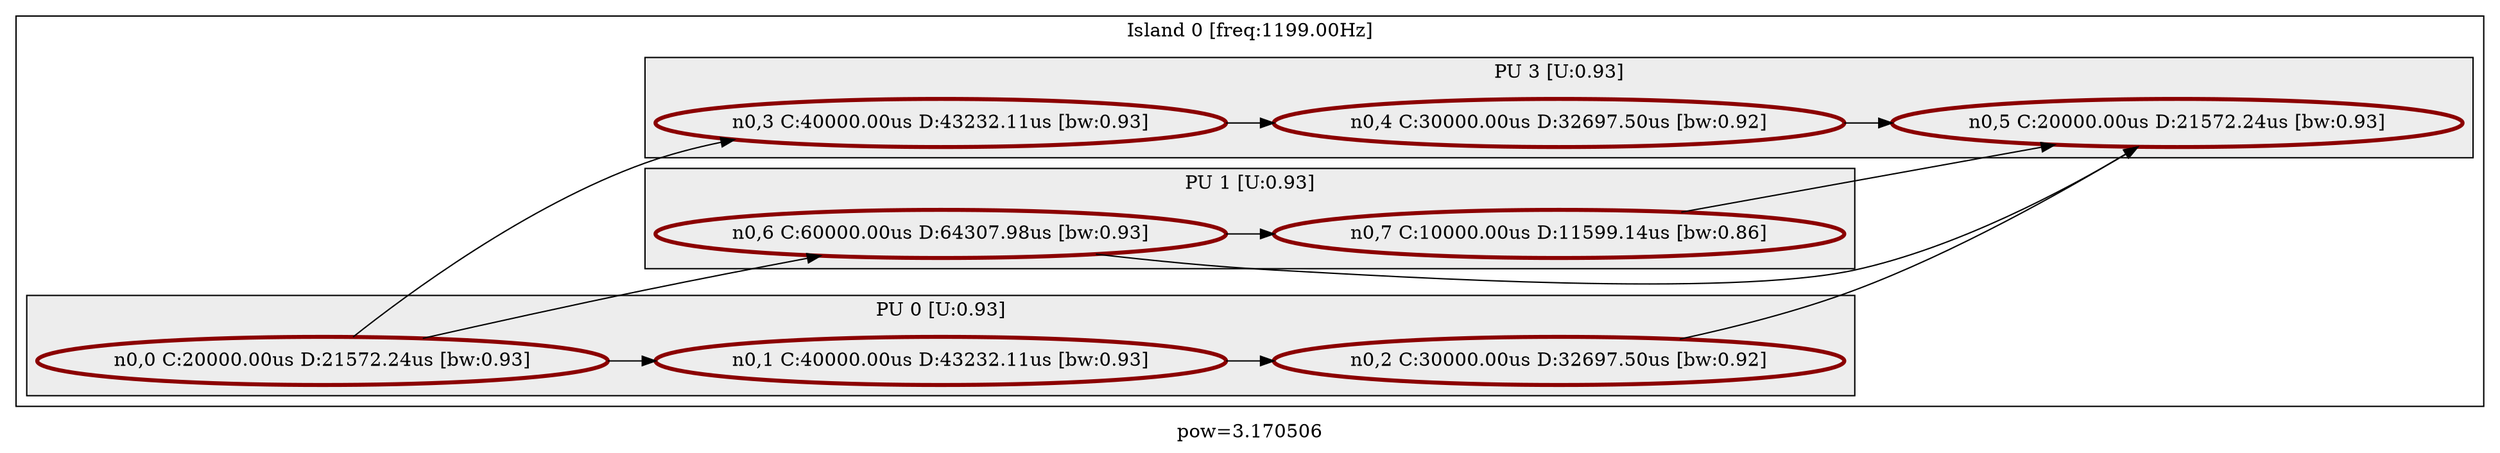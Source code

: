 digraph G {
  rankdir=LR;
  label="pow=3.170506"
  subgraph cluster_island_0 {
    label="Island 0 [freq:1199.00Hz]";
    subgraph cluster_pu_0 {
      label="PU 0 [U:0.93]";
      bgcolor=gray93;
      n_0_0 [ label="n0,0 C:20000.00us D:21572.24us [bw:0.93]", color=darkred, penwidth=3 ];
      n_0_1 [ label="n0,1 C:40000.00us D:43232.11us [bw:0.93]", color=darkred, penwidth=3 ];
      n_0_2 [ label="n0,2 C:30000.00us D:32697.50us [bw:0.92]", color=darkred, penwidth=3 ];
    }
    subgraph cluster_pu_1 {
      label="PU 1 [U:0.93]";
      bgcolor=gray93;
      n_0_6 [ label="n0,6 C:60000.00us D:64307.98us [bw:0.93]", color=darkred, penwidth=3 ];
      n_0_7 [ label="n0,7 C:10000.00us D:11599.14us [bw:0.86]", color=darkred, penwidth=3 ];
    }
    subgraph cluster_pu_2 {
      label="PU 2 [U:0.00]";
      bgcolor=gray93;
    }
    subgraph cluster_pu_3 {
      label="PU 3 [U:0.93]";
      bgcolor=gray93;
      n_0_3 [ label="n0,3 C:40000.00us D:43232.11us [bw:0.93]", color=darkred, penwidth=3 ];
      n_0_4 [ label="n0,4 C:30000.00us D:32697.50us [bw:0.92]", color=darkred, penwidth=3 ];
      n_0_5 [ label="n0,5 C:20000.00us D:21572.24us [bw:0.93]", color=darkred, penwidth=3 ];
    }
  }
  subgraph cluster_island_1 {
    label="Island 1 [freq:100.00Hz]";
    subgraph cluster_pu_0 {
      label="PU 0 [U:0.00]";
      bgcolor=gray93;
    }
  }
  n_0_0 -> n_0_1
  n_0_0 -> n_0_3
  n_0_0 -> n_0_6
  n_0_1 -> n_0_2
  n_0_2 -> n_0_5
  n_0_3 -> n_0_4
  n_0_4 -> n_0_5
  n_0_6 -> n_0_5
  n_0_6 -> n_0_7
  n_0_7 -> n_0_5
}
